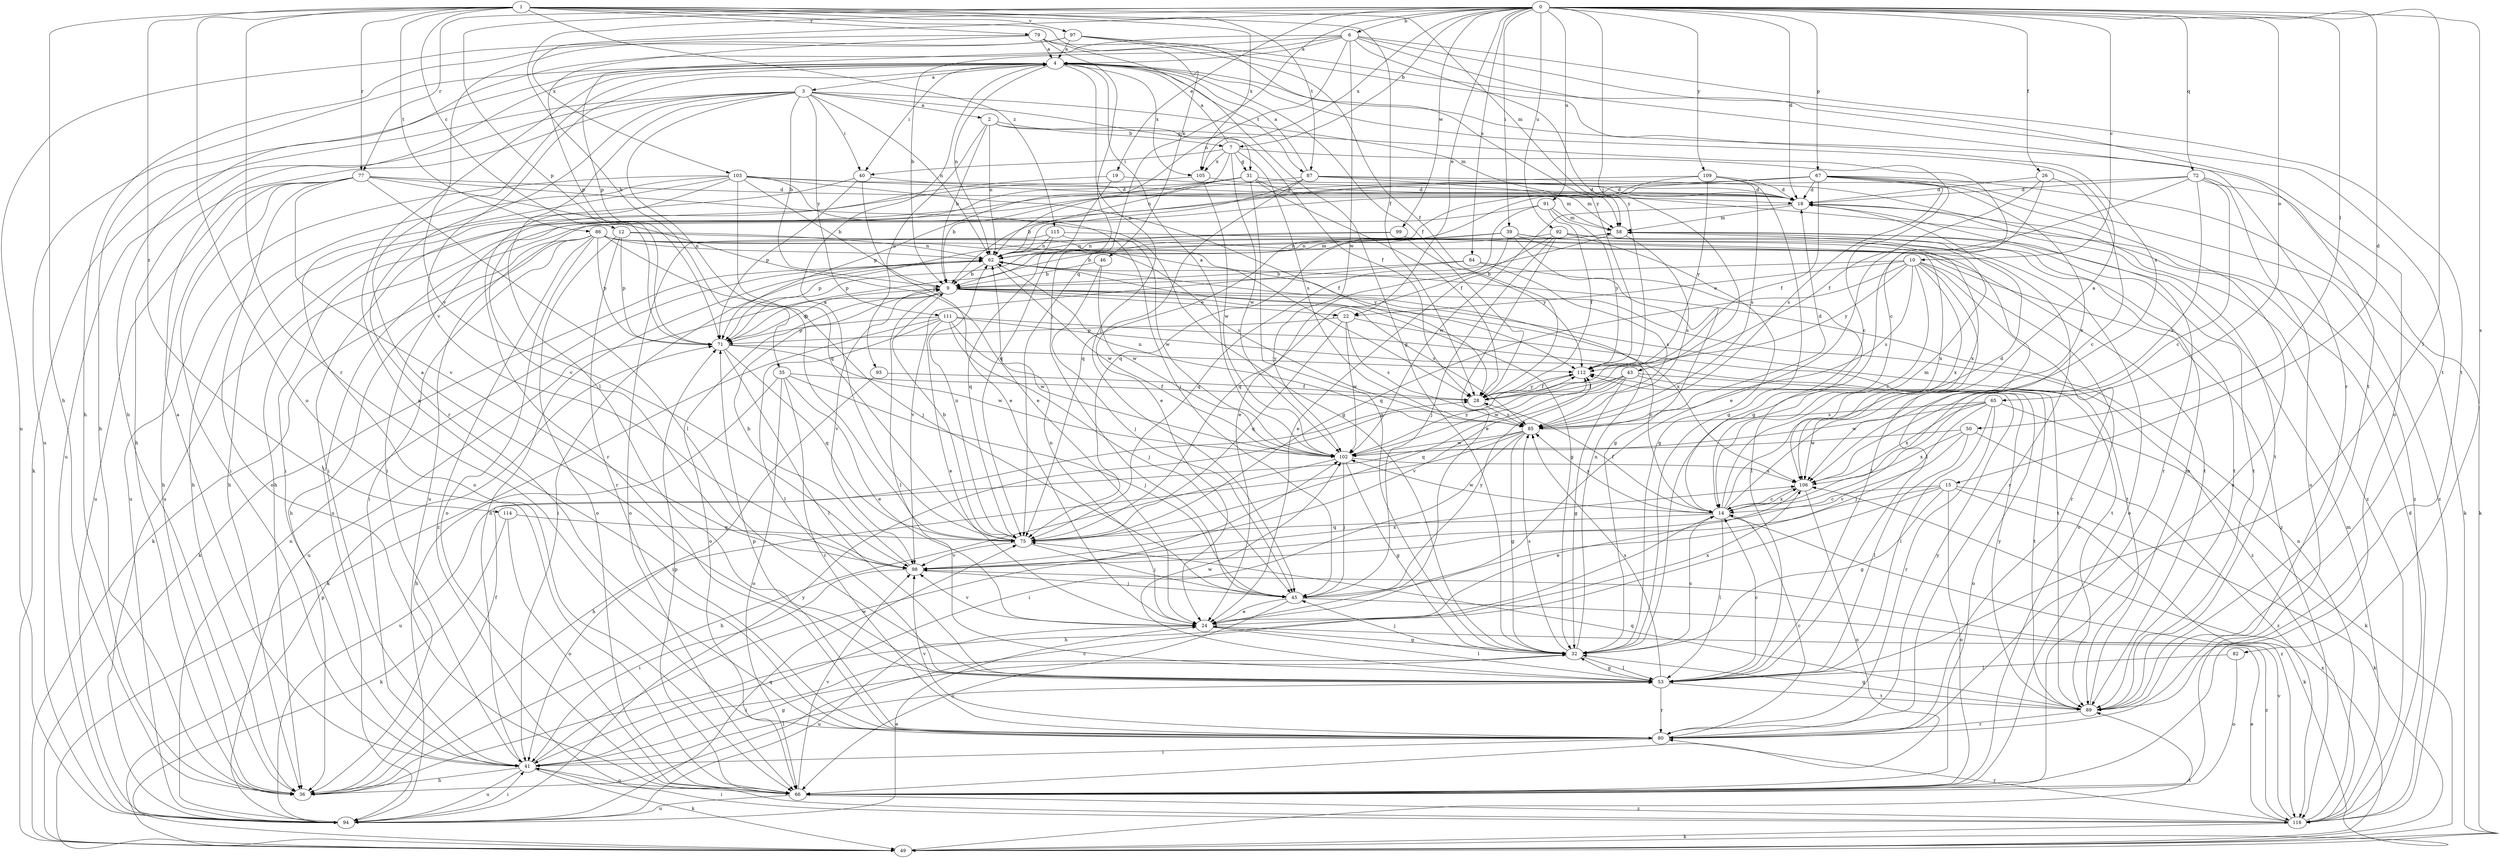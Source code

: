 strict digraph  {
0;
1;
2;
3;
4;
6;
7;
9;
10;
12;
14;
15;
18;
19;
22;
24;
26;
28;
31;
32;
35;
36;
39;
40;
41;
43;
45;
46;
49;
50;
53;
58;
62;
65;
66;
67;
71;
72;
75;
77;
79;
80;
82;
84;
85;
86;
87;
89;
91;
92;
93;
94;
97;
98;
99;
102;
103;
105;
106;
109;
111;
112;
114;
115;
116;
0 -> 6  [label=b];
0 -> 7  [label=b];
0 -> 10  [label=c];
0 -> 15  [label=d];
0 -> 18  [label=d];
0 -> 19  [label=e];
0 -> 22  [label=e];
0 -> 26  [label=f];
0 -> 35  [label=h];
0 -> 39  [label=i];
0 -> 43  [label=j];
0 -> 50  [label=l];
0 -> 53  [label=l];
0 -> 65  [label=o];
0 -> 67  [label=p];
0 -> 71  [label=p];
0 -> 72  [label=q];
0 -> 75  [label=q];
0 -> 77  [label=r];
0 -> 82  [label=s];
0 -> 84  [label=s];
0 -> 91  [label=u];
0 -> 92  [label=u];
0 -> 99  [label=w];
0 -> 103  [label=x];
0 -> 105  [label=x];
0 -> 109  [label=y];
1 -> 12  [label=c];
1 -> 28  [label=f];
1 -> 36  [label=h];
1 -> 46  [label=k];
1 -> 58  [label=m];
1 -> 66  [label=o];
1 -> 77  [label=r];
1 -> 79  [label=r];
1 -> 80  [label=r];
1 -> 86  [label=t];
1 -> 87  [label=t];
1 -> 97  [label=v];
1 -> 105  [label=x];
1 -> 114  [label=z];
1 -> 115  [label=z];
2 -> 7  [label=b];
2 -> 9  [label=b];
2 -> 14  [label=c];
2 -> 28  [label=f];
2 -> 62  [label=n];
2 -> 93  [label=u];
3 -> 2  [label=a];
3 -> 9  [label=b];
3 -> 31  [label=g];
3 -> 36  [label=h];
3 -> 40  [label=i];
3 -> 49  [label=k];
3 -> 53  [label=l];
3 -> 58  [label=m];
3 -> 62  [label=n];
3 -> 75  [label=q];
3 -> 80  [label=r];
3 -> 94  [label=u];
3 -> 111  [label=y];
4 -> 3  [label=a];
4 -> 28  [label=f];
4 -> 36  [label=h];
4 -> 40  [label=i];
4 -> 45  [label=j];
4 -> 62  [label=n];
4 -> 87  [label=t];
4 -> 89  [label=t];
4 -> 94  [label=u];
4 -> 98  [label=v];
4 -> 105  [label=x];
6 -> 4  [label=a];
6 -> 9  [label=b];
6 -> 36  [label=h];
6 -> 62  [label=n];
6 -> 66  [label=o];
6 -> 71  [label=p];
6 -> 80  [label=r];
6 -> 89  [label=t];
6 -> 102  [label=w];
6 -> 112  [label=y];
7 -> 4  [label=a];
7 -> 14  [label=c];
7 -> 31  [label=g];
7 -> 40  [label=i];
7 -> 62  [label=n];
7 -> 85  [label=s];
7 -> 102  [label=w];
7 -> 105  [label=x];
9 -> 22  [label=e];
9 -> 53  [label=l];
9 -> 66  [label=o];
9 -> 85  [label=s];
9 -> 89  [label=t];
9 -> 94  [label=u];
9 -> 98  [label=v];
9 -> 106  [label=x];
9 -> 116  [label=z];
10 -> 9  [label=b];
10 -> 14  [label=c];
10 -> 22  [label=e];
10 -> 53  [label=l];
10 -> 66  [label=o];
10 -> 75  [label=q];
10 -> 80  [label=r];
10 -> 85  [label=s];
10 -> 106  [label=x];
10 -> 112  [label=y];
12 -> 62  [label=n];
12 -> 66  [label=o];
12 -> 71  [label=p];
12 -> 80  [label=r];
12 -> 116  [label=z];
14 -> 4  [label=a];
14 -> 18  [label=d];
14 -> 28  [label=f];
14 -> 49  [label=k];
14 -> 53  [label=l];
14 -> 58  [label=m];
14 -> 75  [label=q];
14 -> 85  [label=s];
14 -> 102  [label=w];
14 -> 106  [label=x];
15 -> 14  [label=c];
15 -> 32  [label=g];
15 -> 36  [label=h];
15 -> 49  [label=k];
15 -> 66  [label=o];
15 -> 98  [label=v];
15 -> 116  [label=z];
18 -> 58  [label=m];
18 -> 80  [label=r];
18 -> 89  [label=t];
18 -> 102  [label=w];
19 -> 18  [label=d];
19 -> 41  [label=i];
19 -> 75  [label=q];
22 -> 71  [label=p];
22 -> 75  [label=q];
22 -> 85  [label=s];
22 -> 89  [label=t];
22 -> 102  [label=w];
24 -> 32  [label=g];
24 -> 53  [label=l];
24 -> 62  [label=n];
24 -> 94  [label=u];
24 -> 98  [label=v];
24 -> 106  [label=x];
26 -> 14  [label=c];
26 -> 18  [label=d];
26 -> 24  [label=e];
26 -> 32  [label=g];
28 -> 85  [label=s];
28 -> 112  [label=y];
31 -> 9  [label=b];
31 -> 18  [label=d];
31 -> 28  [label=f];
31 -> 32  [label=g];
31 -> 58  [label=m];
31 -> 71  [label=p];
31 -> 98  [label=v];
32 -> 14  [label=c];
32 -> 41  [label=i];
32 -> 45  [label=j];
32 -> 53  [label=l];
32 -> 62  [label=n];
32 -> 85  [label=s];
35 -> 24  [label=e];
35 -> 28  [label=f];
35 -> 36  [label=h];
35 -> 45  [label=j];
35 -> 66  [label=o];
35 -> 80  [label=r];
36 -> 14  [label=c];
36 -> 28  [label=f];
39 -> 9  [label=b];
39 -> 24  [label=e];
39 -> 32  [label=g];
39 -> 53  [label=l];
39 -> 62  [label=n];
39 -> 66  [label=o];
39 -> 71  [label=p];
39 -> 106  [label=x];
40 -> 18  [label=d];
40 -> 24  [label=e];
40 -> 36  [label=h];
40 -> 71  [label=p];
41 -> 4  [label=a];
41 -> 32  [label=g];
41 -> 36  [label=h];
41 -> 49  [label=k];
41 -> 53  [label=l];
41 -> 62  [label=n];
41 -> 66  [label=o];
41 -> 94  [label=u];
41 -> 102  [label=w];
43 -> 28  [label=f];
43 -> 32  [label=g];
43 -> 66  [label=o];
43 -> 75  [label=q];
43 -> 89  [label=t];
43 -> 98  [label=v];
43 -> 102  [label=w];
45 -> 24  [label=e];
45 -> 66  [label=o];
45 -> 112  [label=y];
45 -> 116  [label=z];
46 -> 9  [label=b];
46 -> 45  [label=j];
46 -> 102  [label=w];
49 -> 71  [label=p];
49 -> 89  [label=t];
49 -> 106  [label=x];
50 -> 53  [label=l];
50 -> 98  [label=v];
50 -> 102  [label=w];
50 -> 106  [label=x];
50 -> 116  [label=z];
53 -> 4  [label=a];
53 -> 14  [label=c];
53 -> 32  [label=g];
53 -> 80  [label=r];
53 -> 85  [label=s];
53 -> 89  [label=t];
53 -> 102  [label=w];
58 -> 62  [label=n];
58 -> 71  [label=p];
58 -> 75  [label=q];
58 -> 85  [label=s];
58 -> 89  [label=t];
62 -> 9  [label=b];
62 -> 32  [label=g];
62 -> 41  [label=i];
62 -> 49  [label=k];
62 -> 58  [label=m];
62 -> 102  [label=w];
65 -> 45  [label=j];
65 -> 49  [label=k];
65 -> 53  [label=l];
65 -> 80  [label=r];
65 -> 85  [label=s];
65 -> 102  [label=w];
65 -> 106  [label=x];
66 -> 71  [label=p];
66 -> 94  [label=u];
66 -> 98  [label=v];
66 -> 116  [label=z];
67 -> 18  [label=d];
67 -> 28  [label=f];
67 -> 36  [label=h];
67 -> 41  [label=i];
67 -> 49  [label=k];
67 -> 66  [label=o];
67 -> 75  [label=q];
67 -> 85  [label=s];
67 -> 106  [label=x];
67 -> 116  [label=z];
71 -> 9  [label=b];
71 -> 53  [label=l];
71 -> 75  [label=q];
71 -> 102  [label=w];
71 -> 112  [label=y];
72 -> 14  [label=c];
72 -> 18  [label=d];
72 -> 28  [label=f];
72 -> 49  [label=k];
72 -> 66  [label=o];
72 -> 94  [label=u];
72 -> 106  [label=x];
75 -> 4  [label=a];
75 -> 9  [label=b];
75 -> 45  [label=j];
75 -> 62  [label=n];
75 -> 98  [label=v];
77 -> 18  [label=d];
77 -> 24  [label=e];
77 -> 32  [label=g];
77 -> 36  [label=h];
77 -> 41  [label=i];
77 -> 53  [label=l];
77 -> 66  [label=o];
77 -> 94  [label=u];
77 -> 98  [label=v];
79 -> 4  [label=a];
79 -> 32  [label=g];
79 -> 45  [label=j];
79 -> 71  [label=p];
79 -> 94  [label=u];
79 -> 112  [label=y];
80 -> 4  [label=a];
80 -> 14  [label=c];
80 -> 41  [label=i];
80 -> 71  [label=p];
80 -> 98  [label=v];
80 -> 112  [label=y];
82 -> 53  [label=l];
82 -> 66  [label=o];
84 -> 9  [label=b];
84 -> 53  [label=l];
84 -> 85  [label=s];
84 -> 98  [label=v];
85 -> 18  [label=d];
85 -> 32  [label=g];
85 -> 36  [label=h];
85 -> 41  [label=i];
85 -> 62  [label=n];
85 -> 94  [label=u];
85 -> 102  [label=w];
86 -> 28  [label=f];
86 -> 36  [label=h];
86 -> 41  [label=i];
86 -> 45  [label=j];
86 -> 49  [label=k];
86 -> 62  [label=n];
86 -> 66  [label=o];
86 -> 71  [label=p];
86 -> 85  [label=s];
86 -> 112  [label=y];
86 -> 116  [label=z];
87 -> 4  [label=a];
87 -> 18  [label=d];
87 -> 24  [label=e];
87 -> 41  [label=i];
87 -> 58  [label=m];
87 -> 62  [label=n];
87 -> 116  [label=z];
89 -> 32  [label=g];
89 -> 58  [label=m];
89 -> 75  [label=q];
89 -> 80  [label=r];
89 -> 112  [label=y];
91 -> 24  [label=e];
91 -> 28  [label=f];
91 -> 58  [label=m];
91 -> 94  [label=u];
91 -> 112  [label=y];
92 -> 24  [label=e];
92 -> 32  [label=g];
92 -> 45  [label=j];
92 -> 62  [label=n];
92 -> 75  [label=q];
92 -> 89  [label=t];
92 -> 106  [label=x];
93 -> 28  [label=f];
93 -> 41  [label=i];
94 -> 24  [label=e];
94 -> 41  [label=i];
94 -> 62  [label=n];
94 -> 75  [label=q];
94 -> 112  [label=y];
97 -> 4  [label=a];
97 -> 28  [label=f];
97 -> 36  [label=h];
97 -> 89  [label=t];
97 -> 98  [label=v];
97 -> 106  [label=x];
98 -> 9  [label=b];
98 -> 41  [label=i];
98 -> 45  [label=j];
98 -> 106  [label=x];
99 -> 62  [label=n];
99 -> 71  [label=p];
99 -> 80  [label=r];
99 -> 112  [label=y];
102 -> 4  [label=a];
102 -> 32  [label=g];
102 -> 36  [label=h];
102 -> 45  [label=j];
102 -> 106  [label=x];
102 -> 112  [label=y];
103 -> 9  [label=b];
103 -> 18  [label=d];
103 -> 28  [label=f];
103 -> 36  [label=h];
103 -> 45  [label=j];
103 -> 66  [label=o];
103 -> 75  [label=q];
103 -> 80  [label=r];
103 -> 94  [label=u];
103 -> 116  [label=z];
105 -> 18  [label=d];
105 -> 94  [label=u];
105 -> 102  [label=w];
106 -> 14  [label=c];
106 -> 24  [label=e];
106 -> 66  [label=o];
109 -> 9  [label=b];
109 -> 18  [label=d];
109 -> 32  [label=g];
109 -> 75  [label=q];
109 -> 85  [label=s];
109 -> 112  [label=y];
111 -> 14  [label=c];
111 -> 24  [label=e];
111 -> 45  [label=j];
111 -> 49  [label=k];
111 -> 53  [label=l];
111 -> 71  [label=p];
111 -> 89  [label=t];
111 -> 102  [label=w];
112 -> 28  [label=f];
114 -> 49  [label=k];
114 -> 66  [label=o];
114 -> 75  [label=q];
115 -> 62  [label=n];
115 -> 66  [label=o];
115 -> 75  [label=q];
115 -> 89  [label=t];
115 -> 102  [label=w];
116 -> 18  [label=d];
116 -> 24  [label=e];
116 -> 41  [label=i];
116 -> 49  [label=k];
116 -> 58  [label=m];
116 -> 62  [label=n];
116 -> 80  [label=r];
116 -> 98  [label=v];
}
